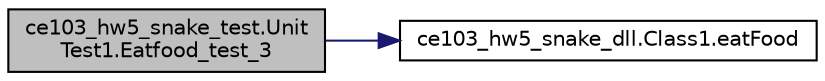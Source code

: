 digraph "ce103_hw5_snake_test.UnitTest1.Eatfood_test_3"
{
 // INTERACTIVE_SVG=YES
 // LATEX_PDF_SIZE
  edge [fontname="Helvetica",fontsize="10",labelfontname="Helvetica",labelfontsize="10"];
  node [fontname="Helvetica",fontsize="10",shape=record];
  rankdir="LR";
  Node1 [label="ce103_hw5_snake_test.Unit\lTest1.Eatfood_test_3",height=0.2,width=0.4,color="black", fillcolor="grey75", style="filled", fontcolor="black",tooltip=" "];
  Node1 -> Node2 [color="midnightblue",fontsize="10",style="solid"];
  Node2 [label="ce103_hw5_snake_dll.Class1.eatFood",height=0.2,width=0.4,color="black", fillcolor="white", style="filled",URL="$d2/dee/a00049.html#a08ada322cfc8ae6e7dd55fab1045d223",tooltip=" "];
}
